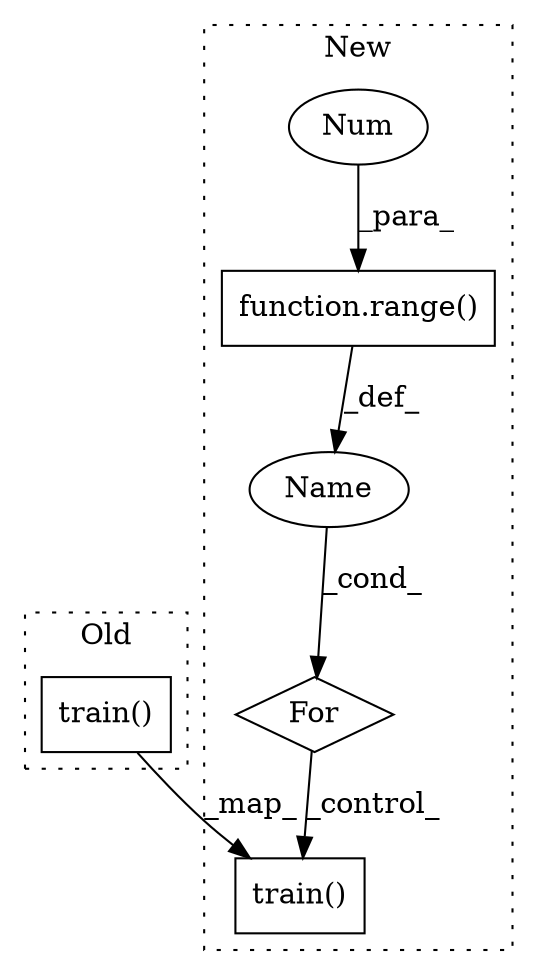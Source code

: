 digraph G {
subgraph cluster0 {
1 [label="train()" a="75" s="6751,6797" l="11,1" shape="box"];
label = "Old";
style="dotted";
}
subgraph cluster1 {
2 [label="train()" a="75" s="6794,6828" l="11,1" shape="box"];
3 [label="function.range()" a="75" s="6760,6779" l="6,1" shape="box"];
4 [label="Name" a="87" s="6755" l="1" shape="ellipse"];
5 [label="For" a="107" s="6751,6780" l="4,14" shape="diamond"];
6 [label="Num" a="76" s="6766" l="1" shape="ellipse"];
label = "New";
style="dotted";
}
1 -> 2 [label="_map_"];
3 -> 4 [label="_def_"];
4 -> 5 [label="_cond_"];
5 -> 2 [label="_control_"];
6 -> 3 [label="_para_"];
}